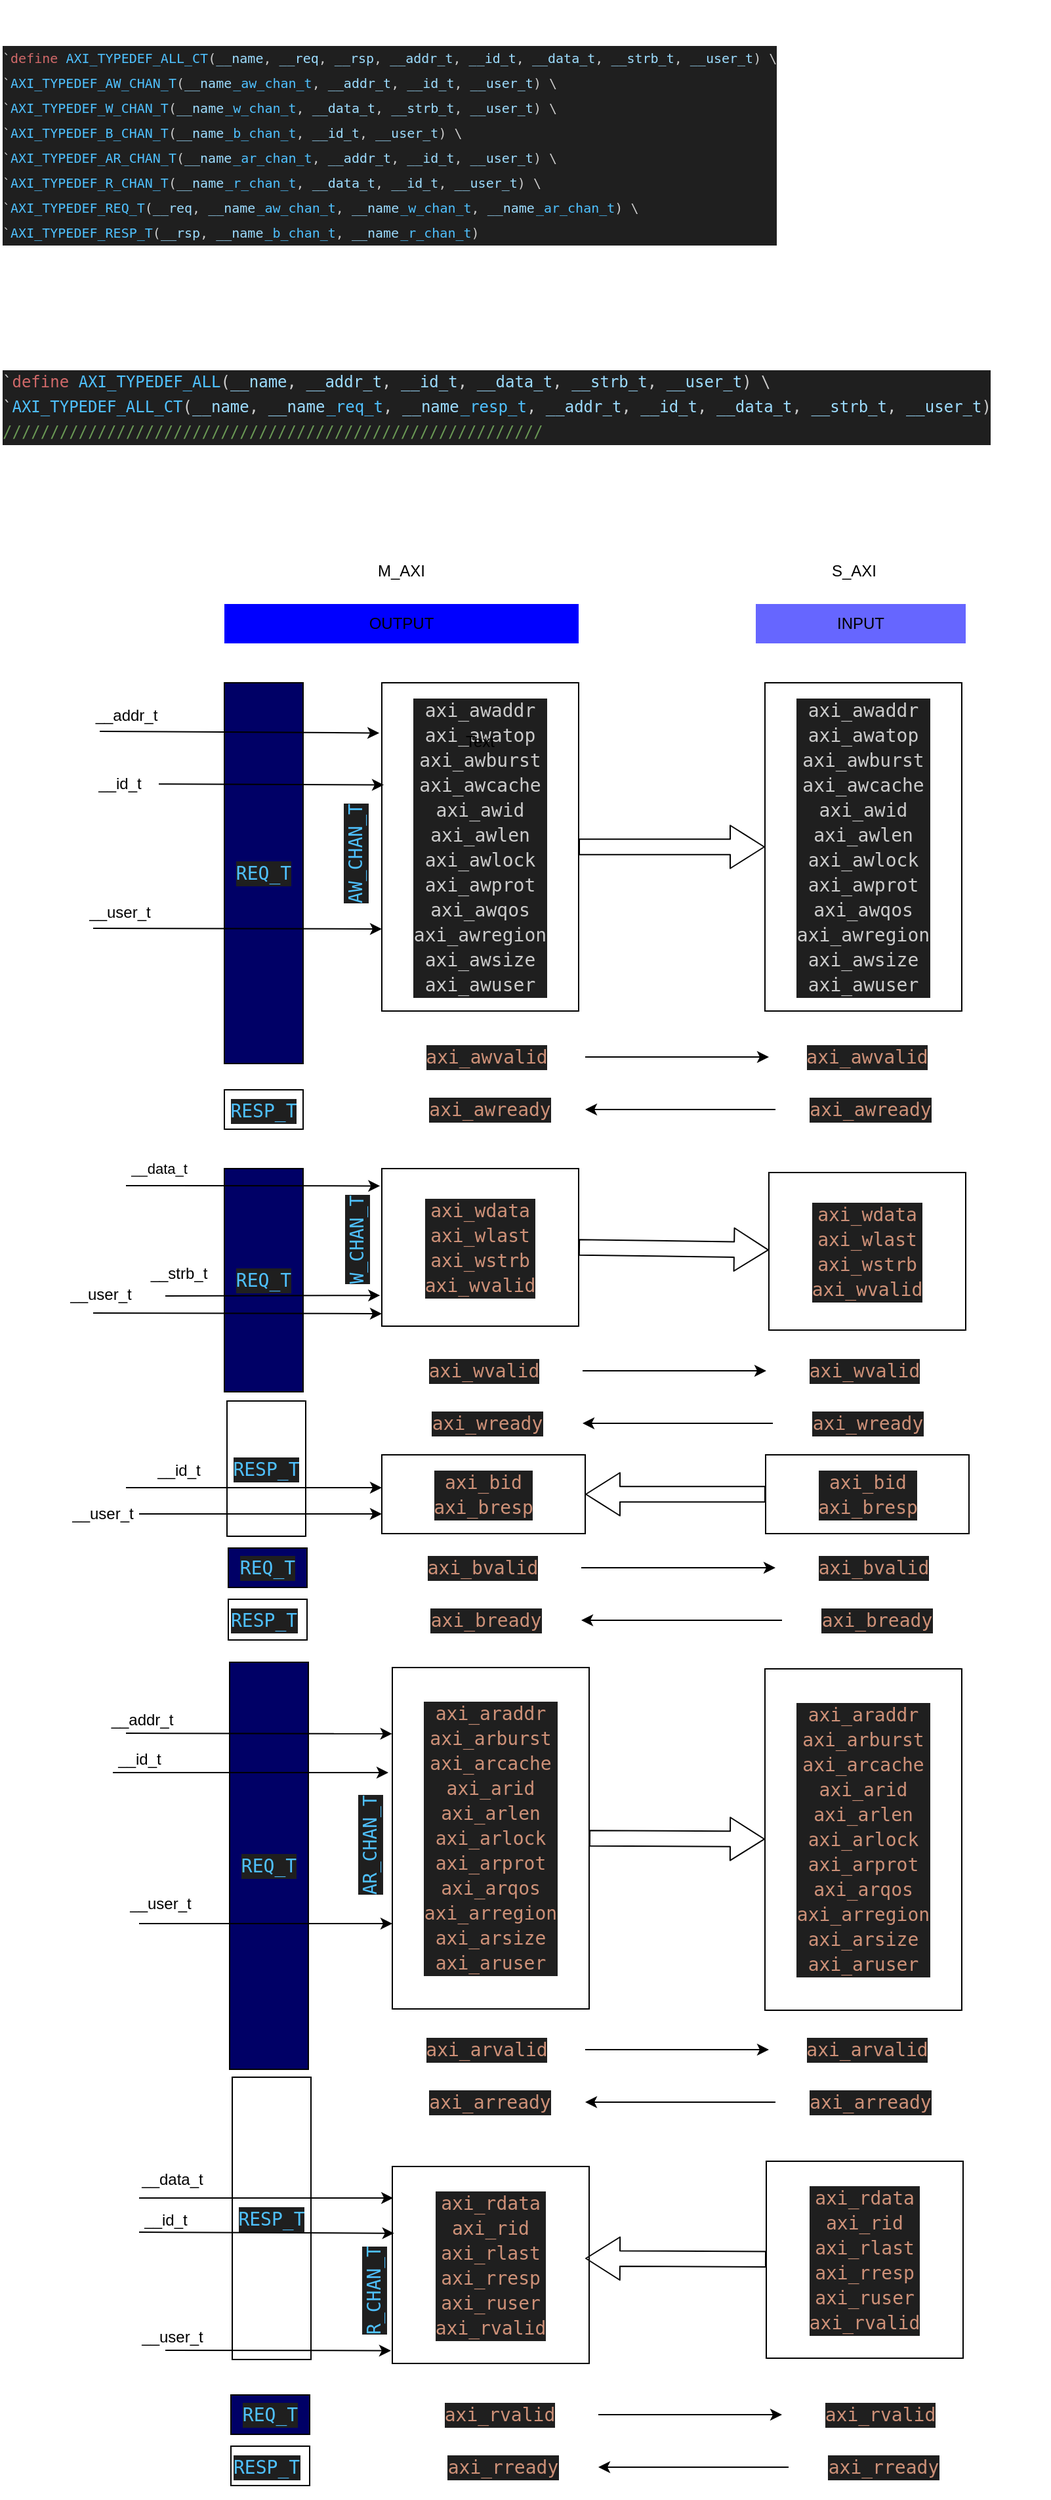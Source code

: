 <mxfile>
    <diagram id="aaCwFQ8-ArP40y1Mnge1" name="Page-1">
        <mxGraphModel dx="1084" dy="1969" grid="1" gridSize="10" guides="1" tooltips="1" connect="1" arrows="1" fold="1" page="1" pageScale="1" pageWidth="827" pageHeight="1169" math="0" shadow="0">
            <root>
                <mxCell id="0"/>
                <mxCell id="1" parent="0"/>
                <mxCell id="5" value="&lt;div style=&quot;color: rgb(204, 204, 204); background-color: rgb(31, 31, 31); font-family: &amp;quot;Droid Sans Mono&amp;quot;, &amp;quot;monospace&amp;quot;, monospace; font-size: 14px; line-height: 19px;&quot;&gt;&lt;div&gt;&lt;span style=&quot;color: #ce9178;&quot;&gt;axi_araddr&lt;/span&gt;&lt;/div&gt;&lt;div&gt;&lt;span style=&quot;color: #ce9178;&quot;&gt;axi_arburst&lt;/span&gt;&lt;/div&gt;&lt;div&gt;&lt;span style=&quot;color: #ce9178;&quot;&gt;axi_arcache&lt;/span&gt;&lt;/div&gt;&lt;div&gt;&lt;span style=&quot;color: #ce9178;&quot;&gt;axi_arid&lt;/span&gt;&lt;/div&gt;&lt;div&gt;&lt;span style=&quot;color: #ce9178;&quot;&gt;axi_arlen&lt;/span&gt;&lt;/div&gt;&lt;div&gt;&lt;span style=&quot;color: #ce9178;&quot;&gt;axi_arlock&lt;/span&gt;&lt;/div&gt;&lt;div&gt;&lt;span style=&quot;color: #ce9178;&quot;&gt;axi_arprot&lt;/span&gt;&lt;/div&gt;&lt;div&gt;&lt;span style=&quot;color: #ce9178;&quot;&gt;axi_arqos&lt;/span&gt;&lt;/div&gt;&lt;div&gt;&lt;span style=&quot;color: #ce9178;&quot;&gt;axi_arregion&lt;/span&gt;&lt;/div&gt;&lt;div&gt;&lt;span style=&quot;color: #ce9178;&quot;&gt;axi_arsize&lt;/span&gt;&lt;/div&gt;&lt;div&gt;&lt;span style=&quot;color: #ce9178;&quot;&gt;axi_aruser&lt;/span&gt;&lt;/div&gt;&lt;/div&gt;" style="text;html=1;strokeColor=default;fillColor=none;align=center;verticalAlign=middle;whiteSpace=wrap;rounded=0;fontColor=#FFFFFF;" parent="1" vertex="1">
                    <mxGeometry x="313" y="770" width="150" height="260" as="geometry"/>
                </mxCell>
                <mxCell id="8" value="&lt;div style=&quot;color: rgb(204, 204, 204); background-color: rgb(31, 31, 31); font-family: &amp;quot;Droid Sans Mono&amp;quot;, &amp;quot;monospace&amp;quot;, monospace; font-weight: normal; font-size: 14px; line-height: 19px;&quot;&gt;&lt;div&gt;&lt;span style=&quot;color: #4fc1ff;&quot;&gt;AR_CHAN_T&lt;/span&gt;&lt;/div&gt;&lt;/div&gt;" style="text;whiteSpace=wrap;html=1;fontColor=#FF8000;rotation=-90;" parent="1" vertex="1">
                    <mxGeometry x="245" y="870" width="110" height="40" as="geometry"/>
                </mxCell>
                <mxCell id="9" value="&lt;div style=&quot;color: rgb(204, 204, 204); background-color: rgb(31, 31, 31); font-family: &amp;quot;Droid Sans Mono&amp;quot;, &amp;quot;monospace&amp;quot;, monospace; font-size: 14px; line-height: 19px;&quot;&gt;&lt;div&gt;&lt;span style=&quot;color: #ce9178;&quot;&gt;axi_rdata&lt;/span&gt;&lt;/div&gt;&lt;div&gt;&lt;span style=&quot;color: #ce9178;&quot;&gt;axi_rid&lt;/span&gt;&lt;/div&gt;&lt;div&gt;&lt;span style=&quot;color: #ce9178;&quot;&gt;axi_rlast&lt;/span&gt;&lt;/div&gt;&lt;div&gt;&lt;span style=&quot;color: #ce9178;&quot;&gt;axi_rresp&lt;/span&gt;&lt;/div&gt;&lt;div&gt;&lt;span style=&quot;color: #ce9178;&quot;&gt;axi_ruser&lt;/span&gt;&lt;/div&gt;&lt;div&gt;&lt;span style=&quot;color: #ce9178;&quot;&gt;axi_rvalid&lt;/span&gt;&lt;/div&gt;&lt;/div&gt;" style="text;html=1;strokeColor=default;fillColor=none;align=center;verticalAlign=middle;whiteSpace=wrap;rounded=0;fontColor=#FF8000;" parent="1" vertex="1">
                    <mxGeometry x="313" y="1150" width="150" height="150" as="geometry"/>
                </mxCell>
                <mxCell id="13" value="" style="shape=flexArrow;endArrow=classic;html=1;fontColor=#FF8000;width=11.765;endSize=8.329;exitX=1;exitY=0.5;exitDx=0;exitDy=0;" parent="1" source="5" target="71" edge="1">
                    <mxGeometry width="50" height="50" relative="1" as="geometry">
                        <mxPoint x="463" y="889.41" as="sourcePoint"/>
                        <mxPoint x="533" y="889.41" as="targetPoint"/>
                    </mxGeometry>
                </mxCell>
                <mxCell id="14" value="" style="shape=flexArrow;endArrow=classic;html=1;fontColor=#FF8000;width=11.765;endSize=8.329;" parent="1" source="82" edge="1">
                    <mxGeometry width="50" height="50" relative="1" as="geometry">
                        <mxPoint x="533" y="1224" as="sourcePoint"/>
                        <mxPoint x="460" y="1220" as="targetPoint"/>
                    </mxGeometry>
                </mxCell>
                <mxCell id="17" value="&lt;div style=&quot;color: rgb(204, 204, 204); background-color: rgb(31, 31, 31); font-family: &amp;quot;Droid Sans Mono&amp;quot;, &amp;quot;monospace&amp;quot;, monospace; font-size: 14px; line-height: 19px;&quot;&gt;&lt;div style=&quot;line-height: 19px;&quot;&gt;axi_awaddr&lt;/div&gt;&lt;div style=&quot;line-height: 19px;&quot;&gt;axi_awatop&lt;br&gt;&lt;/div&gt;&lt;div style=&quot;line-height: 19px;&quot;&gt;axi_awburst&lt;/div&gt;&lt;div style=&quot;line-height: 19px;&quot;&gt;axi_awcache&lt;/div&gt;&lt;div style=&quot;line-height: 19px;&quot;&gt;axi_awid&lt;/div&gt;&lt;div style=&quot;line-height: 19px;&quot;&gt;axi_awlen&lt;/div&gt;&lt;div style=&quot;line-height: 19px;&quot;&gt;axi_awlock&lt;/div&gt;&lt;div style=&quot;line-height: 19px;&quot;&gt;axi_awprot&lt;/div&gt;&lt;div style=&quot;line-height: 19px;&quot;&gt;axi_awqos&lt;/div&gt;&lt;div style=&quot;line-height: 19px;&quot;&gt;axi_awregion&lt;/div&gt;&lt;div style=&quot;line-height: 19px;&quot;&gt;axi_awsize&lt;/div&gt;&lt;div style=&quot;line-height: 19px;&quot;&gt;axi_awuser&lt;/div&gt;&lt;/div&gt;" style="text;html=1;strokeColor=default;fillColor=none;align=center;verticalAlign=middle;whiteSpace=wrap;rounded=0;fontColor=#FFFFFF;" parent="1" vertex="1">
                    <mxGeometry x="597" y="20" width="150" height="250" as="geometry"/>
                </mxCell>
                <mxCell id="3" value="&lt;div style=&quot;color: rgb(204, 204, 204); background-color: rgb(31, 31, 31); font-family: &amp;quot;Droid Sans Mono&amp;quot;, &amp;quot;monospace&amp;quot;, monospace; font-size: 14px; line-height: 19px;&quot;&gt;&lt;div style=&quot;line-height: 19px;&quot;&gt;axi_awaddr&lt;/div&gt;&lt;div style=&quot;line-height: 19px;&quot;&gt;axi_awatop&lt;br&gt;&lt;/div&gt;&lt;div style=&quot;line-height: 19px;&quot;&gt;axi_awburst&lt;/div&gt;&lt;div style=&quot;line-height: 19px;&quot;&gt;axi_awcache&lt;/div&gt;&lt;div style=&quot;line-height: 19px;&quot;&gt;axi_awid&lt;/div&gt;&lt;div style=&quot;line-height: 19px;&quot;&gt;axi_awlen&lt;/div&gt;&lt;div style=&quot;line-height: 19px;&quot;&gt;axi_awlock&lt;/div&gt;&lt;div style=&quot;line-height: 19px;&quot;&gt;axi_awprot&lt;/div&gt;&lt;div style=&quot;line-height: 19px;&quot;&gt;axi_awqos&lt;/div&gt;&lt;div style=&quot;line-height: 19px;&quot;&gt;axi_awregion&lt;/div&gt;&lt;div style=&quot;line-height: 19px;&quot;&gt;axi_awsize&lt;/div&gt;&lt;div style=&quot;line-height: 19px;&quot;&gt;axi_awuser&lt;/div&gt;&lt;/div&gt;" style="text;html=1;strokeColor=default;fillColor=none;align=center;verticalAlign=middle;whiteSpace=wrap;rounded=0;fontColor=#FFFFFF;" parent="1" vertex="1">
                    <mxGeometry x="305" y="20" width="150" height="250" as="geometry"/>
                </mxCell>
                <mxCell id="6" value="&lt;div style=&quot;color: rgb(204, 204, 204); background-color: rgb(31, 31, 31); font-family: &amp;quot;Droid Sans Mono&amp;quot;, &amp;quot;monospace&amp;quot;, monospace; font-size: 14px; line-height: 19px;&quot;&gt;&lt;span style=&quot;color: #4fc1ff;&quot;&gt;AW_CHAN_T&lt;/span&gt;&lt;/div&gt;" style="text;html=1;strokeColor=none;fillColor=none;align=center;verticalAlign=middle;whiteSpace=wrap;rounded=0;fontColor=#FF8000;rotation=-90;" parent="1" vertex="1">
                    <mxGeometry x="235" y="135" width="100" height="30" as="geometry"/>
                </mxCell>
                <mxCell id="11" value="" style="shape=flexArrow;endArrow=classic;html=1;fontColor=#FF8000;width=11.765;endSize=8.329;entryX=0;entryY=0.5;entryDx=0;entryDy=0;exitX=1;exitY=0.5;exitDx=0;exitDy=0;" parent="1" source="3" target="17" edge="1">
                    <mxGeometry width="50" height="50" relative="1" as="geometry">
                        <mxPoint x="455" y="149.41" as="sourcePoint"/>
                        <mxPoint x="525" y="149.41" as="targetPoint"/>
                    </mxGeometry>
                </mxCell>
                <mxCell id="25" value="" style="group" parent="1" vertex="1" connectable="0">
                    <mxGeometry x="310" y="290" width="150" height="70" as="geometry"/>
                </mxCell>
                <mxCell id="21" value="&lt;div style=&quot;color: rgb(204, 204, 204); background-color: rgb(31, 31, 31); font-family: &amp;quot;Droid Sans Mono&amp;quot;, &amp;quot;monospace&amp;quot;, monospace; font-size: 14px; line-height: 19px;&quot;&gt;&lt;div&gt;&lt;span style=&quot;color: #ce9178;&quot;&gt;axi_awvalid&lt;/span&gt;&lt;/div&gt;&lt;/div&gt;" style="text;html=1;strokeColor=none;fillColor=none;align=center;verticalAlign=middle;whiteSpace=wrap;rounded=0;fontColor=#FF8000;" parent="25" vertex="1">
                    <mxGeometry width="150" height="30" as="geometry"/>
                </mxCell>
                <mxCell id="22" value="&lt;div style=&quot;color: rgb(204, 204, 204); background-color: rgb(31, 31, 31); font-family: &amp;quot;Droid Sans Mono&amp;quot;, &amp;quot;monospace&amp;quot;, monospace; font-size: 14px; line-height: 19px;&quot;&gt;&lt;div&gt;&lt;span style=&quot;color: rgb(206, 145, 120);&quot;&gt;axi_awready&lt;/span&gt;&lt;br&gt;&lt;/div&gt;&lt;/div&gt;" style="text;html=1;strokeColor=none;fillColor=none;align=center;verticalAlign=middle;whiteSpace=wrap;rounded=0;fontColor=#FF8000;" parent="25" vertex="1">
                    <mxGeometry x="5" y="40" width="145" height="30" as="geometry"/>
                </mxCell>
                <mxCell id="29" value="" style="endArrow=classic;html=1;fontColor=#FF8000;entryX=0;entryY=0.5;entryDx=0;entryDy=0;exitX=1;exitY=0.5;exitDx=0;exitDy=0;" parent="1" source="21" target="27" edge="1">
                    <mxGeometry width="50" height="50" relative="1" as="geometry">
                        <mxPoint x="450" y="370" as="sourcePoint"/>
                        <mxPoint x="500" y="320" as="targetPoint"/>
                    </mxGeometry>
                </mxCell>
                <mxCell id="30" value="" style="endArrow=classic;html=1;fontColor=#FF8000;exitX=0;exitY=0.5;exitDx=0;exitDy=0;entryX=1;entryY=0.5;entryDx=0;entryDy=0;" parent="1" source="28" target="22" edge="1">
                    <mxGeometry width="50" height="50" relative="1" as="geometry">
                        <mxPoint x="450" y="370" as="sourcePoint"/>
                        <mxPoint x="500" y="320" as="targetPoint"/>
                    </mxGeometry>
                </mxCell>
                <mxCell id="27" value="&lt;div style=&quot;color: rgb(204, 204, 204); background-color: rgb(31, 31, 31); font-family: &amp;quot;Droid Sans Mono&amp;quot;, &amp;quot;monospace&amp;quot;, monospace; font-size: 14px; line-height: 19px;&quot;&gt;&lt;div&gt;&lt;span style=&quot;color: #ce9178;&quot;&gt;axi_awvalid&lt;/span&gt;&lt;/div&gt;&lt;/div&gt;" style="text;html=1;strokeColor=none;fillColor=none;align=center;verticalAlign=middle;whiteSpace=wrap;rounded=0;fontColor=#FF8000;" parent="1" vertex="1">
                    <mxGeometry x="600" y="290" width="150" height="30" as="geometry"/>
                </mxCell>
                <mxCell id="28" value="&lt;div style=&quot;color: rgb(204, 204, 204); background-color: rgb(31, 31, 31); font-family: &amp;quot;Droid Sans Mono&amp;quot;, &amp;quot;monospace&amp;quot;, monospace; font-size: 14px; line-height: 19px;&quot;&gt;&lt;div&gt;&lt;span style=&quot;color: rgb(206, 145, 120);&quot;&gt;axi_awready&lt;/span&gt;&lt;br&gt;&lt;/div&gt;&lt;/div&gt;" style="text;html=1;strokeColor=none;fillColor=none;align=center;verticalAlign=middle;whiteSpace=wrap;rounded=0;fontColor=#FF8000;" parent="1" vertex="1">
                    <mxGeometry x="605" y="330" width="145" height="30" as="geometry"/>
                </mxCell>
                <mxCell id="31" value="&lt;div style=&quot;color: rgb(204, 204, 204); background-color: rgb(31, 31, 31); font-family: &amp;quot;Droid Sans Mono&amp;quot;, &amp;quot;monospace&amp;quot;, monospace; font-size: 14px; line-height: 19px;&quot;&gt;&lt;span style=&quot;color: #4fc1ff;&quot;&gt;REQ_T&lt;/span&gt;&lt;/div&gt;" style="text;html=1;strokeColor=default;fillColor=#000066;align=center;verticalAlign=middle;whiteSpace=wrap;rounded=0;fontColor=#FF8000;" parent="1" vertex="1">
                    <mxGeometry x="185" y="20" width="60" height="290" as="geometry"/>
                </mxCell>
                <mxCell id="32" value="&lt;div style=&quot;color: rgb(204, 204, 204); background-color: rgb(31, 31, 31); font-family: &amp;quot;Droid Sans Mono&amp;quot;, &amp;quot;monospace&amp;quot;, monospace; font-weight: normal; font-size: 14px; line-height: 19px;&quot;&gt;&lt;div&gt;&lt;span style=&quot;color: #4fc1ff;&quot;&gt;RESP_T&lt;/span&gt;&lt;/div&gt;&lt;/div&gt;" style="text;whiteSpace=wrap;html=1;fontColor=#FF8000;strokeColor=default;align=center;" parent="1" vertex="1">
                    <mxGeometry x="185" y="330" width="60" height="30" as="geometry"/>
                </mxCell>
                <mxCell id="35" value="&lt;div style=&quot;color: rgb(204, 204, 204); background-color: rgb(31, 31, 31); font-family: &amp;quot;Droid Sans Mono&amp;quot;, &amp;quot;monospace&amp;quot;, monospace; font-size: 14px; line-height: 19px;&quot;&gt;&lt;div&gt;&lt;span style=&quot;color: #ce9178;&quot;&gt;axi_wdata&lt;/span&gt;&lt;/div&gt;&lt;div&gt;&lt;span style=&quot;color: #ce9178;&quot;&gt;axi_wlast&lt;/span&gt;&lt;/div&gt;&lt;div&gt;&lt;span style=&quot;color: #ce9178;&quot;&gt;axi_wstrb&lt;/span&gt;&lt;/div&gt;&lt;div&gt;&lt;span style=&quot;color: #ce9178;&quot;&gt;axi_wvalid&lt;/span&gt;&lt;/div&gt;&lt;/div&gt;" style="text;html=1;strokeColor=default;fillColor=none;align=center;verticalAlign=middle;whiteSpace=wrap;rounded=0;fontColor=#FFFFFF;" parent="1" vertex="1">
                    <mxGeometry x="600" y="393" width="150" height="120" as="geometry"/>
                </mxCell>
                <mxCell id="4" value="&lt;div style=&quot;color: rgb(204, 204, 204); background-color: rgb(31, 31, 31); font-family: &amp;quot;Droid Sans Mono&amp;quot;, &amp;quot;monospace&amp;quot;, monospace; font-size: 14px; line-height: 19px;&quot;&gt;&lt;div&gt;&lt;span style=&quot;color: #ce9178;&quot;&gt;axi_wdata&lt;/span&gt;&lt;/div&gt;&lt;div&gt;&lt;span style=&quot;color: #ce9178;&quot;&gt;axi_wlast&lt;/span&gt;&lt;/div&gt;&lt;div&gt;&lt;span style=&quot;color: #ce9178;&quot;&gt;axi_wstrb&lt;/span&gt;&lt;/div&gt;&lt;div&gt;&lt;span style=&quot;color: #ce9178;&quot;&gt;axi_wvalid&lt;/span&gt;&lt;/div&gt;&lt;/div&gt;" style="text;html=1;strokeColor=default;fillColor=none;align=center;verticalAlign=middle;whiteSpace=wrap;rounded=0;fontColor=#FFFFFF;" parent="1" vertex="1">
                    <mxGeometry x="305" y="390" width="150" height="120" as="geometry"/>
                </mxCell>
                <mxCell id="7" value="&lt;div style=&quot;color: rgb(204, 204, 204); background-color: rgb(31, 31, 31); font-family: &amp;quot;Droid Sans Mono&amp;quot;, &amp;quot;monospace&amp;quot;, monospace; font-size: 14px; line-height: 19px;&quot;&gt;&lt;span style=&quot;color: #4fc1ff;&quot;&gt;W_CHAN_T&lt;/span&gt;&lt;/div&gt;" style="text;html=1;strokeColor=none;fillColor=none;align=center;verticalAlign=middle;whiteSpace=wrap;rounded=0;fontColor=#FF8000;rotation=-90;" parent="1" vertex="1">
                    <mxGeometry x="256" y="429" width="60" height="30" as="geometry"/>
                </mxCell>
                <mxCell id="12" value="" style="shape=flexArrow;endArrow=classic;html=1;fontColor=#FF8000;width=11.765;endSize=8.329;exitX=1;exitY=0.5;exitDx=0;exitDy=0;" parent="1" source="4" target="35" edge="1">
                    <mxGeometry width="50" height="50" relative="1" as="geometry">
                        <mxPoint x="455" y="440.0" as="sourcePoint"/>
                        <mxPoint x="525" y="440.0" as="targetPoint"/>
                    </mxGeometry>
                </mxCell>
                <mxCell id="38" value="" style="group" parent="1" vertex="1" connectable="0">
                    <mxGeometry x="308" y="529" width="150" height="70" as="geometry"/>
                </mxCell>
                <mxCell id="39" value="&lt;div style=&quot;color: rgb(204, 204, 204); background-color: rgb(31, 31, 31); font-family: &amp;quot;Droid Sans Mono&amp;quot;, &amp;quot;monospace&amp;quot;, monospace; font-size: 14px; line-height: 19px;&quot;&gt;&lt;div&gt;&lt;span style=&quot;color: #ce9178;&quot;&gt;axi_wvalid&lt;/span&gt;&lt;/div&gt;&lt;/div&gt;" style="text;html=1;strokeColor=none;fillColor=none;align=center;verticalAlign=middle;whiteSpace=wrap;rounded=0;fontColor=#FF8000;" parent="38" vertex="1">
                    <mxGeometry width="150" height="30" as="geometry"/>
                </mxCell>
                <mxCell id="40" value="&lt;div style=&quot;color: rgb(204, 204, 204); background-color: rgb(31, 31, 31); font-family: &amp;quot;Droid Sans Mono&amp;quot;, &amp;quot;monospace&amp;quot;, monospace; font-size: 14px; line-height: 19px;&quot;&gt;&lt;div&gt;&lt;span style=&quot;color: rgb(206, 145, 120);&quot;&gt;axi_wready&lt;/span&gt;&lt;br&gt;&lt;/div&gt;&lt;/div&gt;" style="text;html=1;strokeColor=none;fillColor=none;align=center;verticalAlign=middle;whiteSpace=wrap;rounded=0;fontColor=#FF8000;" parent="38" vertex="1">
                    <mxGeometry x="5" y="40" width="145" height="30" as="geometry"/>
                </mxCell>
                <mxCell id="41" value="" style="endArrow=classic;html=1;fontColor=#FF8000;entryX=0;entryY=0.5;entryDx=0;entryDy=0;exitX=1;exitY=0.5;exitDx=0;exitDy=0;" parent="1" source="39" target="43" edge="1">
                    <mxGeometry width="50" height="50" relative="1" as="geometry">
                        <mxPoint x="448" y="609" as="sourcePoint"/>
                        <mxPoint x="498" y="559" as="targetPoint"/>
                    </mxGeometry>
                </mxCell>
                <mxCell id="42" value="" style="endArrow=classic;html=1;fontColor=#FF8000;exitX=0;exitY=0.5;exitDx=0;exitDy=0;entryX=1;entryY=0.5;entryDx=0;entryDy=0;" parent="1" source="44" target="40" edge="1">
                    <mxGeometry width="50" height="50" relative="1" as="geometry">
                        <mxPoint x="448" y="609" as="sourcePoint"/>
                        <mxPoint x="498" y="559" as="targetPoint"/>
                    </mxGeometry>
                </mxCell>
                <mxCell id="43" value="&lt;div style=&quot;color: rgb(204, 204, 204); background-color: rgb(31, 31, 31); font-family: &amp;quot;Droid Sans Mono&amp;quot;, &amp;quot;monospace&amp;quot;, monospace; font-size: 14px; line-height: 19px;&quot;&gt;&lt;div&gt;&lt;span style=&quot;color: #ce9178;&quot;&gt;axi_wvalid&lt;/span&gt;&lt;/div&gt;&lt;/div&gt;" style="text;html=1;strokeColor=none;fillColor=none;align=center;verticalAlign=middle;whiteSpace=wrap;rounded=0;fontColor=#FF8000;" parent="1" vertex="1">
                    <mxGeometry x="598" y="529" width="150" height="30" as="geometry"/>
                </mxCell>
                <mxCell id="44" value="&lt;div style=&quot;color: rgb(204, 204, 204); background-color: rgb(31, 31, 31); font-family: &amp;quot;Droid Sans Mono&amp;quot;, &amp;quot;monospace&amp;quot;, monospace; font-size: 14px; line-height: 19px;&quot;&gt;&lt;div&gt;&lt;span style=&quot;color: rgb(206, 145, 120);&quot;&gt;axi_wready&lt;/span&gt;&lt;br&gt;&lt;/div&gt;&lt;/div&gt;" style="text;html=1;strokeColor=none;fillColor=none;align=center;verticalAlign=middle;whiteSpace=wrap;rounded=0;fontColor=#FF8000;" parent="1" vertex="1">
                    <mxGeometry x="603" y="569" width="145" height="30" as="geometry"/>
                </mxCell>
                <mxCell id="45" value="&lt;div style=&quot;color: rgb(204, 204, 204); background-color: rgb(31, 31, 31); font-family: &amp;quot;Droid Sans Mono&amp;quot;, &amp;quot;monospace&amp;quot;, monospace; font-size: 14px; line-height: 19px;&quot;&gt;&lt;span style=&quot;color: #4fc1ff;&quot;&gt;REQ_T&lt;/span&gt;&lt;/div&gt;" style="text;html=1;strokeColor=default;fillColor=#000066;align=center;verticalAlign=middle;whiteSpace=wrap;rounded=0;fontColor=#FF8000;" parent="1" vertex="1">
                    <mxGeometry x="185" y="390" width="60" height="170" as="geometry"/>
                </mxCell>
                <mxCell id="46" value="&lt;div style=&quot;color: rgb(204, 204, 204); background-color: rgb(31, 31, 31); font-family: &amp;quot;Droid Sans Mono&amp;quot;, &amp;quot;monospace&amp;quot;, monospace; font-weight: normal; font-size: 14px; line-height: 19px;&quot;&gt;&lt;div&gt;&lt;span style=&quot;color: #4fc1ff;&quot;&gt;RESP_T&lt;/span&gt;&lt;/div&gt;&lt;/div&gt;" style="text;whiteSpace=wrap;html=1;fontColor=#FF8000;strokeColor=default;align=center;verticalAlign=middle;" parent="1" vertex="1">
                    <mxGeometry x="187" y="567" width="60" height="103" as="geometry"/>
                </mxCell>
                <mxCell id="56" value="" style="group;fillColor=none;" parent="1" vertex="1" connectable="0">
                    <mxGeometry x="240" y="679" width="515" height="79" as="geometry"/>
                </mxCell>
                <mxCell id="47" value="" style="group" parent="56" vertex="1" connectable="0">
                    <mxGeometry x="67" width="150" height="70" as="geometry"/>
                </mxCell>
                <mxCell id="48" value="&lt;div style=&quot;color: rgb(204, 204, 204); background-color: rgb(31, 31, 31); font-family: &amp;quot;Droid Sans Mono&amp;quot;, &amp;quot;monospace&amp;quot;, monospace; font-size: 14px; line-height: 19px;&quot;&gt;&lt;div&gt;&lt;span style=&quot;color: #ce9178;&quot;&gt;axi_bvalid&lt;/span&gt;&lt;/div&gt;&lt;/div&gt;" style="text;html=1;strokeColor=none;fillColor=none;align=center;verticalAlign=middle;whiteSpace=wrap;rounded=0;fontColor=#FF8000;" parent="47" vertex="1">
                    <mxGeometry width="150" height="30" as="geometry"/>
                </mxCell>
                <mxCell id="49" value="&lt;div style=&quot;color: rgb(204, 204, 204); background-color: rgb(31, 31, 31); font-family: &amp;quot;Droid Sans Mono&amp;quot;, &amp;quot;monospace&amp;quot;, monospace; font-size: 14px; line-height: 19px;&quot;&gt;&lt;div&gt;&lt;span style=&quot;color: rgb(206, 145, 120);&quot;&gt;axi_bready&lt;/span&gt;&lt;br&gt;&lt;/div&gt;&lt;/div&gt;" style="text;html=1;strokeColor=none;fillColor=none;align=center;verticalAlign=middle;whiteSpace=wrap;rounded=0;fontColor=#FF8000;" parent="47" vertex="1">
                    <mxGeometry x="5" y="40" width="145" height="30" as="geometry"/>
                </mxCell>
                <mxCell id="50" value="" style="endArrow=classic;html=1;fontColor=#FF8000;entryX=0;entryY=0.5;entryDx=0;entryDy=0;exitX=1;exitY=0.5;exitDx=0;exitDy=0;" parent="56" source="48" target="52" edge="1">
                    <mxGeometry width="50" height="50" relative="1" as="geometry">
                        <mxPoint x="215" y="80" as="sourcePoint"/>
                        <mxPoint x="265" y="30" as="targetPoint"/>
                    </mxGeometry>
                </mxCell>
                <mxCell id="51" value="" style="endArrow=classic;html=1;fontColor=#FF8000;exitX=0;exitY=0.5;exitDx=0;exitDy=0;entryX=1;entryY=0.5;entryDx=0;entryDy=0;" parent="56" source="53" target="49" edge="1">
                    <mxGeometry width="50" height="50" relative="1" as="geometry">
                        <mxPoint x="215" y="80" as="sourcePoint"/>
                        <mxPoint x="265" y="30" as="targetPoint"/>
                    </mxGeometry>
                </mxCell>
                <mxCell id="52" value="&lt;div style=&quot;color: rgb(204, 204, 204); background-color: rgb(31, 31, 31); font-family: &amp;quot;Droid Sans Mono&amp;quot;, &amp;quot;monospace&amp;quot;, monospace; font-size: 14px; line-height: 19px;&quot;&gt;&lt;div&gt;&lt;span style=&quot;color: #ce9178;&quot;&gt;axi_bvalid&lt;/span&gt;&lt;/div&gt;&lt;/div&gt;" style="text;html=1;strokeColor=none;fillColor=none;align=center;verticalAlign=middle;whiteSpace=wrap;rounded=0;fontColor=#FF8000;" parent="56" vertex="1">
                    <mxGeometry x="365" width="150" height="30" as="geometry"/>
                </mxCell>
                <mxCell id="53" value="&lt;div style=&quot;color: rgb(204, 204, 204); background-color: rgb(31, 31, 31); font-family: &amp;quot;Droid Sans Mono&amp;quot;, &amp;quot;monospace&amp;quot;, monospace; font-size: 14px; line-height: 19px;&quot;&gt;&lt;div&gt;&lt;span style=&quot;color: rgb(206, 145, 120);&quot;&gt;axi_bready&lt;/span&gt;&lt;br&gt;&lt;/div&gt;&lt;/div&gt;" style="text;html=1;strokeColor=none;fillColor=none;align=center;verticalAlign=middle;whiteSpace=wrap;rounded=0;fontColor=#FF8000;" parent="56" vertex="1">
                    <mxGeometry x="370" y="40" width="145" height="30" as="geometry"/>
                </mxCell>
                <mxCell id="54" value="&lt;div style=&quot;color: rgb(204, 204, 204); background-color: rgb(31, 31, 31); font-family: &amp;quot;Droid Sans Mono&amp;quot;, &amp;quot;monospace&amp;quot;, monospace; font-size: 14px; line-height: 19px;&quot;&gt;&lt;span style=&quot;color: #4fc1ff;&quot;&gt;REQ_T&lt;/span&gt;&lt;/div&gt;" style="text;html=1;strokeColor=default;fillColor=#000066;align=center;verticalAlign=middle;whiteSpace=wrap;rounded=0;fontColor=#FF8000;" parent="56" vertex="1">
                    <mxGeometry x="-52" width="60" height="30" as="geometry"/>
                </mxCell>
                <mxCell id="55" value="&lt;div style=&quot;color: rgb(204, 204, 204); background-color: rgb(31, 31, 31); font-family: &amp;quot;Droid Sans Mono&amp;quot;, &amp;quot;monospace&amp;quot;, monospace; font-weight: normal; font-size: 14px; line-height: 19px;&quot;&gt;&lt;div&gt;&lt;span style=&quot;color: #4fc1ff;&quot;&gt;RESP_T&lt;/span&gt;&lt;/div&gt;&lt;/div&gt;" style="text;whiteSpace=wrap;html=1;fontColor=#FF8000;strokeColor=default;" parent="56" vertex="1">
                    <mxGeometry x="-52" y="39" width="60" height="31" as="geometry"/>
                </mxCell>
                <mxCell id="57" value="&lt;div style=&quot;color: rgb(204, 204, 204); background-color: rgb(31, 31, 31); font-family: &amp;quot;Droid Sans Mono&amp;quot;, &amp;quot;monospace&amp;quot;, monospace; font-size: 14px; line-height: 19px;&quot;&gt;&lt;div&gt;&lt;span style=&quot;color: #ce9178;&quot;&gt;axi_bid&lt;/span&gt;&lt;/div&gt;&lt;div&gt;&lt;span style=&quot;color: #ce9178;&quot;&gt;axi_bresp&lt;/span&gt;&lt;/div&gt;&lt;/div&gt;" style="text;html=1;strokeColor=default;fillColor=none;align=center;verticalAlign=middle;whiteSpace=wrap;rounded=0;fontColor=#FF8000;" parent="1" vertex="1">
                    <mxGeometry x="305" y="608" width="155" height="60" as="geometry"/>
                </mxCell>
                <mxCell id="59" value="&lt;div style=&quot;color: rgb(204, 204, 204); background-color: rgb(31, 31, 31); font-family: &amp;quot;Droid Sans Mono&amp;quot;, &amp;quot;monospace&amp;quot;, monospace; font-size: 14px; line-height: 19px;&quot;&gt;&lt;div&gt;&lt;span style=&quot;color: #ce9178;&quot;&gt;axi_bid&lt;/span&gt;&lt;/div&gt;&lt;div&gt;&lt;span style=&quot;color: #ce9178;&quot;&gt;axi_bresp&lt;/span&gt;&lt;/div&gt;&lt;/div&gt;" style="text;html=1;strokeColor=default;fillColor=none;align=center;verticalAlign=middle;whiteSpace=wrap;rounded=0;fontColor=#FF8000;" parent="1" vertex="1">
                    <mxGeometry x="597.5" y="608" width="155" height="60" as="geometry"/>
                </mxCell>
                <mxCell id="60" value="" style="shape=flexArrow;endArrow=classic;html=1;fontColor=#FF8000;width=11.765;endSize=8.329;entryX=1;entryY=0.5;entryDx=0;entryDy=0;exitX=0;exitY=0.5;exitDx=0;exitDy=0;" parent="1" source="59" target="57" edge="1">
                    <mxGeometry width="50" height="50" relative="1" as="geometry">
                        <mxPoint x="550" y="637.41" as="sourcePoint"/>
                        <mxPoint x="480" y="637.82" as="targetPoint"/>
                    </mxGeometry>
                </mxCell>
                <mxCell id="61" value="" style="group" parent="1" vertex="1" connectable="0">
                    <mxGeometry x="235" y="1046" width="515" height="260" as="geometry"/>
                </mxCell>
                <mxCell id="62" value="" style="group" parent="61" vertex="1" connectable="0">
                    <mxGeometry x="75" width="150" height="70" as="geometry"/>
                </mxCell>
                <mxCell id="63" value="&lt;div style=&quot;color: rgb(204, 204, 204); background-color: rgb(31, 31, 31); font-family: &amp;quot;Droid Sans Mono&amp;quot;, &amp;quot;monospace&amp;quot;, monospace; font-size: 14px; line-height: 19px;&quot;&gt;&lt;div&gt;&lt;span style=&quot;color: #ce9178;&quot;&gt;axi_arvalid&lt;/span&gt;&lt;/div&gt;&lt;/div&gt;" style="text;html=1;strokeColor=none;fillColor=none;align=center;verticalAlign=middle;whiteSpace=wrap;rounded=0;fontColor=#FF8000;" parent="62" vertex="1">
                    <mxGeometry width="150" height="30" as="geometry"/>
                </mxCell>
                <mxCell id="64" value="&lt;div style=&quot;color: rgb(204, 204, 204); background-color: rgb(31, 31, 31); font-family: &amp;quot;Droid Sans Mono&amp;quot;, &amp;quot;monospace&amp;quot;, monospace; font-size: 14px; line-height: 19px;&quot;&gt;&lt;div&gt;&lt;span style=&quot;color: rgb(206, 145, 120);&quot;&gt;axi_arready&lt;/span&gt;&lt;br&gt;&lt;/div&gt;&lt;/div&gt;" style="text;html=1;strokeColor=none;fillColor=none;align=center;verticalAlign=middle;whiteSpace=wrap;rounded=0;fontColor=#FF8000;" parent="62" vertex="1">
                    <mxGeometry x="5" y="40" width="145" height="30" as="geometry"/>
                </mxCell>
                <mxCell id="65" value="" style="endArrow=classic;html=1;fontColor=#FF8000;entryX=0;entryY=0.5;entryDx=0;entryDy=0;exitX=1;exitY=0.5;exitDx=0;exitDy=0;" parent="61" source="63" target="67" edge="1">
                    <mxGeometry width="50" height="50" relative="1" as="geometry">
                        <mxPoint x="215" y="80" as="sourcePoint"/>
                        <mxPoint x="265" y="30" as="targetPoint"/>
                    </mxGeometry>
                </mxCell>
                <mxCell id="66" value="" style="endArrow=classic;html=1;fontColor=#FF8000;exitX=0;exitY=0.5;exitDx=0;exitDy=0;entryX=1;entryY=0.5;entryDx=0;entryDy=0;" parent="61" source="68" target="64" edge="1">
                    <mxGeometry width="50" height="50" relative="1" as="geometry">
                        <mxPoint x="215" y="80" as="sourcePoint"/>
                        <mxPoint x="265" y="30" as="targetPoint"/>
                    </mxGeometry>
                </mxCell>
                <mxCell id="67" value="&lt;div style=&quot;color: rgb(204, 204, 204); background-color: rgb(31, 31, 31); font-family: &amp;quot;Droid Sans Mono&amp;quot;, &amp;quot;monospace&amp;quot;, monospace; font-size: 14px; line-height: 19px;&quot;&gt;&lt;div&gt;&lt;span style=&quot;color: #ce9178;&quot;&gt;axi_arvalid&lt;/span&gt;&lt;/div&gt;&lt;/div&gt;" style="text;html=1;strokeColor=none;fillColor=none;align=center;verticalAlign=middle;whiteSpace=wrap;rounded=0;fontColor=#FF8000;" parent="61" vertex="1">
                    <mxGeometry x="365" width="150" height="30" as="geometry"/>
                </mxCell>
                <mxCell id="68" value="&lt;div style=&quot;color: rgb(204, 204, 204); background-color: rgb(31, 31, 31); font-family: &amp;quot;Droid Sans Mono&amp;quot;, &amp;quot;monospace&amp;quot;, monospace; font-size: 14px; line-height: 19px;&quot;&gt;&lt;div&gt;&lt;span style=&quot;color: rgb(206, 145, 120);&quot;&gt;axi_arready&lt;/span&gt;&lt;br&gt;&lt;/div&gt;&lt;/div&gt;" style="text;html=1;strokeColor=none;fillColor=none;align=center;verticalAlign=middle;whiteSpace=wrap;rounded=0;fontColor=#FF8000;" parent="61" vertex="1">
                    <mxGeometry x="370" y="40" width="145" height="30" as="geometry"/>
                </mxCell>
                <mxCell id="69" value="&lt;div style=&quot;color: rgb(204, 204, 204); background-color: rgb(31, 31, 31); font-family: &amp;quot;Droid Sans Mono&amp;quot;, &amp;quot;monospace&amp;quot;, monospace; font-size: 14px; line-height: 19px;&quot;&gt;&lt;span style=&quot;color: #4fc1ff;&quot;&gt;REQ_T&lt;/span&gt;&lt;/div&gt;" style="text;html=1;strokeColor=default;fillColor=#000066;align=center;verticalAlign=middle;whiteSpace=wrap;rounded=0;fontColor=#FF8000;" parent="61" vertex="1">
                    <mxGeometry x="-46" y="-280" width="60" height="310" as="geometry"/>
                </mxCell>
                <mxCell id="70" value="&lt;div style=&quot;color: rgb(204, 204, 204); background-color: rgb(31, 31, 31); font-family: &amp;quot;Droid Sans Mono&amp;quot;, &amp;quot;monospace&amp;quot;, monospace; font-weight: normal; font-size: 14px; line-height: 19px;&quot;&gt;&lt;div&gt;&lt;span style=&quot;color: #4fc1ff;&quot;&gt;RESP_T&lt;/span&gt;&lt;/div&gt;&lt;/div&gt;" style="text;whiteSpace=wrap;html=1;fontColor=#FF8000;strokeColor=default;verticalAlign=middle;align=center;" parent="61" vertex="1">
                    <mxGeometry x="-44" y="36" width="60" height="215" as="geometry"/>
                </mxCell>
                <mxCell id="10" value="&lt;div style=&quot;color: rgb(204, 204, 204); background-color: rgb(31, 31, 31); font-family: &amp;quot;Droid Sans Mono&amp;quot;, &amp;quot;monospace&amp;quot;, monospace; font-weight: normal; font-size: 14px; line-height: 19px;&quot;&gt;&lt;div&gt;&lt;span style=&quot;color: #4fc1ff;&quot;&gt;R_CHAN_T&lt;/span&gt;&lt;/div&gt;&lt;/div&gt;" style="text;whiteSpace=wrap;html=1;fontColor=#FF8000;rotation=-90;" parent="61" vertex="1">
                    <mxGeometry x="11.5" y="170.5" width="100" height="27" as="geometry"/>
                </mxCell>
                <mxCell id="71" value="&lt;div style=&quot;color: rgb(204, 204, 204); background-color: rgb(31, 31, 31); font-family: &amp;quot;Droid Sans Mono&amp;quot;, &amp;quot;monospace&amp;quot;, monospace; font-size: 14px; line-height: 19px;&quot;&gt;&lt;div&gt;&lt;span style=&quot;color: #ce9178;&quot;&gt;axi_araddr&lt;/span&gt;&lt;/div&gt;&lt;div&gt;&lt;span style=&quot;color: #ce9178;&quot;&gt;axi_arburst&lt;/span&gt;&lt;/div&gt;&lt;div&gt;&lt;span style=&quot;color: #ce9178;&quot;&gt;axi_arcache&lt;/span&gt;&lt;/div&gt;&lt;div&gt;&lt;span style=&quot;color: #ce9178;&quot;&gt;axi_arid&lt;/span&gt;&lt;/div&gt;&lt;div&gt;&lt;span style=&quot;color: #ce9178;&quot;&gt;axi_arlen&lt;/span&gt;&lt;/div&gt;&lt;div&gt;&lt;span style=&quot;color: #ce9178;&quot;&gt;axi_arlock&lt;/span&gt;&lt;/div&gt;&lt;div&gt;&lt;span style=&quot;color: #ce9178;&quot;&gt;axi_arprot&lt;/span&gt;&lt;/div&gt;&lt;div&gt;&lt;span style=&quot;color: #ce9178;&quot;&gt;axi_arqos&lt;/span&gt;&lt;/div&gt;&lt;div&gt;&lt;span style=&quot;color: #ce9178;&quot;&gt;axi_arregion&lt;/span&gt;&lt;/div&gt;&lt;div&gt;&lt;span style=&quot;color: #ce9178;&quot;&gt;axi_arsize&lt;/span&gt;&lt;/div&gt;&lt;div&gt;&lt;span style=&quot;color: #ce9178;&quot;&gt;axi_aruser&lt;/span&gt;&lt;/div&gt;&lt;/div&gt;" style="text;html=1;strokeColor=default;fillColor=none;align=center;verticalAlign=middle;whiteSpace=wrap;rounded=0;fontColor=#FFFFFF;" parent="1" vertex="1">
                    <mxGeometry x="597" y="771" width="150" height="260" as="geometry"/>
                </mxCell>
                <mxCell id="72" value="" style="group" parent="1" vertex="1" connectable="0">
                    <mxGeometry x="245" y="1324" width="515" height="79" as="geometry"/>
                </mxCell>
                <mxCell id="73" value="" style="group" parent="72" vertex="1" connectable="0">
                    <mxGeometry x="75" width="150" height="70" as="geometry"/>
                </mxCell>
                <mxCell id="74" value="&lt;div style=&quot;color: rgb(204, 204, 204); background-color: rgb(31, 31, 31); font-family: &amp;quot;Droid Sans Mono&amp;quot;, &amp;quot;monospace&amp;quot;, monospace; font-size: 14px; line-height: 19px;&quot;&gt;&lt;div&gt;&lt;span style=&quot;color: #ce9178;&quot;&gt;axi_rvalid&lt;/span&gt;&lt;/div&gt;&lt;/div&gt;" style="text;html=1;strokeColor=none;fillColor=none;align=center;verticalAlign=middle;whiteSpace=wrap;rounded=0;fontColor=#FF8000;" parent="73" vertex="1">
                    <mxGeometry width="150" height="30" as="geometry"/>
                </mxCell>
                <mxCell id="75" value="&lt;div style=&quot;color: rgb(204, 204, 204); background-color: rgb(31, 31, 31); font-family: &amp;quot;Droid Sans Mono&amp;quot;, &amp;quot;monospace&amp;quot;, monospace; font-size: 14px; line-height: 19px;&quot;&gt;&lt;div&gt;&lt;span style=&quot;color: rgb(206, 145, 120);&quot;&gt;axi_rready&lt;/span&gt;&lt;br&gt;&lt;/div&gt;&lt;/div&gt;" style="text;html=1;strokeColor=none;fillColor=none;align=center;verticalAlign=middle;whiteSpace=wrap;rounded=0;fontColor=#FF8000;" parent="73" vertex="1">
                    <mxGeometry x="5" y="40" width="145" height="30" as="geometry"/>
                </mxCell>
                <mxCell id="76" value="" style="endArrow=classic;html=1;fontColor=#FF8000;entryX=0;entryY=0.5;entryDx=0;entryDy=0;exitX=1;exitY=0.5;exitDx=0;exitDy=0;" parent="72" source="74" target="78" edge="1">
                    <mxGeometry width="50" height="50" relative="1" as="geometry">
                        <mxPoint x="215" y="80" as="sourcePoint"/>
                        <mxPoint x="265" y="30" as="targetPoint"/>
                    </mxGeometry>
                </mxCell>
                <mxCell id="77" value="" style="endArrow=classic;html=1;fontColor=#FF8000;exitX=0;exitY=0.5;exitDx=0;exitDy=0;entryX=1;entryY=0.5;entryDx=0;entryDy=0;" parent="72" source="79" target="75" edge="1">
                    <mxGeometry width="50" height="50" relative="1" as="geometry">
                        <mxPoint x="215" y="80" as="sourcePoint"/>
                        <mxPoint x="265" y="30" as="targetPoint"/>
                    </mxGeometry>
                </mxCell>
                <mxCell id="78" value="&lt;div style=&quot;color: rgb(204, 204, 204); background-color: rgb(31, 31, 31); font-family: &amp;quot;Droid Sans Mono&amp;quot;, &amp;quot;monospace&amp;quot;, monospace; font-size: 14px; line-height: 19px;&quot;&gt;&lt;div&gt;&lt;span style=&quot;color: #ce9178;&quot;&gt;axi_rvalid&lt;/span&gt;&lt;/div&gt;&lt;/div&gt;" style="text;html=1;strokeColor=none;fillColor=none;align=center;verticalAlign=middle;whiteSpace=wrap;rounded=0;fontColor=#FF8000;" parent="72" vertex="1">
                    <mxGeometry x="365" width="150" height="30" as="geometry"/>
                </mxCell>
                <mxCell id="79" value="&lt;div style=&quot;color: rgb(204, 204, 204); background-color: rgb(31, 31, 31); font-family: &amp;quot;Droid Sans Mono&amp;quot;, &amp;quot;monospace&amp;quot;, monospace; font-size: 14px; line-height: 19px;&quot;&gt;&lt;div&gt;&lt;span style=&quot;color: rgb(206, 145, 120);&quot;&gt;axi_rready&lt;/span&gt;&lt;br&gt;&lt;/div&gt;&lt;/div&gt;" style="text;html=1;strokeColor=none;fillColor=none;align=center;verticalAlign=middle;whiteSpace=wrap;rounded=0;fontColor=#FF8000;" parent="72" vertex="1">
                    <mxGeometry x="370" y="40" width="145" height="30" as="geometry"/>
                </mxCell>
                <mxCell id="80" value="&lt;div style=&quot;color: rgb(204, 204, 204); background-color: rgb(31, 31, 31); font-family: &amp;quot;Droid Sans Mono&amp;quot;, &amp;quot;monospace&amp;quot;, monospace; font-size: 14px; line-height: 19px;&quot;&gt;&lt;span style=&quot;color: #4fc1ff;&quot;&gt;REQ_T&lt;/span&gt;&lt;/div&gt;" style="text;html=1;strokeColor=default;fillColor=#000066;align=center;verticalAlign=middle;whiteSpace=wrap;rounded=0;fontColor=#FF8000;" parent="72" vertex="1">
                    <mxGeometry x="-55" width="60" height="30" as="geometry"/>
                </mxCell>
                <mxCell id="81" value="&lt;div style=&quot;color: rgb(204, 204, 204); background-color: rgb(31, 31, 31); font-family: &amp;quot;Droid Sans Mono&amp;quot;, &amp;quot;monospace&amp;quot;, monospace; font-weight: normal; font-size: 14px; line-height: 19px;&quot;&gt;&lt;div&gt;&lt;span style=&quot;color: #4fc1ff;&quot;&gt;RESP_T&lt;/span&gt;&lt;/div&gt;&lt;/div&gt;" style="text;whiteSpace=wrap;html=1;fontColor=#FF8000;strokeColor=default;" parent="72" vertex="1">
                    <mxGeometry x="-55" y="39" width="60" height="30" as="geometry"/>
                </mxCell>
                <mxCell id="82" value="&lt;div style=&quot;color: rgb(204, 204, 204); background-color: rgb(31, 31, 31); font-family: &amp;quot;Droid Sans Mono&amp;quot;, &amp;quot;monospace&amp;quot;, monospace; font-size: 14px; line-height: 19px;&quot;&gt;&lt;div&gt;&lt;span style=&quot;color: #ce9178;&quot;&gt;axi_rdata&lt;/span&gt;&lt;/div&gt;&lt;div&gt;&lt;span style=&quot;color: #ce9178;&quot;&gt;axi_rid&lt;/span&gt;&lt;/div&gt;&lt;div&gt;&lt;span style=&quot;color: #ce9178;&quot;&gt;axi_rlast&lt;/span&gt;&lt;/div&gt;&lt;div&gt;&lt;span style=&quot;color: #ce9178;&quot;&gt;axi_rresp&lt;/span&gt;&lt;/div&gt;&lt;div&gt;&lt;span style=&quot;color: #ce9178;&quot;&gt;axi_ruser&lt;/span&gt;&lt;/div&gt;&lt;div&gt;&lt;span style=&quot;color: #ce9178;&quot;&gt;axi_rvalid&lt;/span&gt;&lt;/div&gt;&lt;/div&gt;" style="text;html=1;strokeColor=default;fillColor=none;align=center;verticalAlign=middle;whiteSpace=wrap;rounded=0;fontColor=#FF8000;" parent="1" vertex="1">
                    <mxGeometry x="598" y="1146" width="150" height="150" as="geometry"/>
                </mxCell>
                <mxCell id="84" value="Text" style="text;html=1;strokeColor=none;fillColor=none;align=center;verticalAlign=middle;whiteSpace=wrap;rounded=0;" vertex="1" parent="1">
                    <mxGeometry x="350" y="50" width="60" height="30" as="geometry"/>
                </mxCell>
                <mxCell id="86" value="" style="group" vertex="1" connectable="0" parent="1">
                    <mxGeometry x="75" y="30" width="70" height="30" as="geometry"/>
                </mxCell>
                <mxCell id="83" value="" style="endArrow=classic;html=1;entryX=-0.013;entryY=0.153;entryDx=0;entryDy=0;entryPerimeter=0;" edge="1" parent="86" target="3">
                    <mxGeometry width="50" height="50" relative="1" as="geometry">
                        <mxPoint x="15" y="27" as="sourcePoint"/>
                        <mxPoint x="325" y="5" as="targetPoint"/>
                    </mxGeometry>
                </mxCell>
                <mxCell id="85" value="__addr_t" style="text;html=1;align=center;verticalAlign=middle;resizable=0;points=[];autosize=1;strokeColor=none;fillColor=none;" vertex="1" parent="86">
                    <mxGeometry width="70" height="30" as="geometry"/>
                </mxCell>
                <mxCell id="87" value="" style="group" vertex="1" connectable="0" parent="1">
                    <mxGeometry x="70" y="82" width="70" height="30" as="geometry"/>
                </mxCell>
                <mxCell id="89" value="__id_t" style="text;html=1;align=center;verticalAlign=middle;resizable=0;points=[];autosize=1;strokeColor=none;fillColor=none;" vertex="1" parent="87">
                    <mxGeometry x="5" width="60" height="30" as="geometry"/>
                </mxCell>
                <mxCell id="90" value="" style="group" vertex="1" connectable="0" parent="1">
                    <mxGeometry x="70" y="180" width="70" height="30" as="geometry"/>
                </mxCell>
                <mxCell id="91" value="" style="endArrow=classic;html=1;entryX=0;entryY=0.75;entryDx=0;entryDy=0;" edge="1" parent="90" target="3">
                    <mxGeometry width="50" height="50" relative="1" as="geometry">
                        <mxPoint x="15" y="27" as="sourcePoint"/>
                        <mxPoint x="325" y="5" as="targetPoint"/>
                    </mxGeometry>
                </mxCell>
                <mxCell id="92" value="__user_t" style="text;html=1;align=center;verticalAlign=middle;resizable=0;points=[];autosize=1;strokeColor=none;fillColor=none;" vertex="1" parent="90">
                    <mxGeometry width="70" height="30" as="geometry"/>
                </mxCell>
                <mxCell id="88" value="" style="endArrow=classic;html=1;entryX=0.01;entryY=0.311;entryDx=0;entryDy=0;entryPerimeter=0;" edge="1" parent="1" source="89" target="3">
                    <mxGeometry width="50" height="50" relative="1" as="geometry">
                        <mxPoint x="85" y="109" as="sourcePoint"/>
                        <mxPoint x="395" y="87" as="targetPoint"/>
                    </mxGeometry>
                </mxCell>
                <mxCell id="95" value="" style="endArrow=classic;html=1;entryX=-0.009;entryY=0.11;entryDx=0;entryDy=0;entryPerimeter=0;" edge="1" parent="1" target="4">
                    <mxGeometry relative="1" as="geometry">
                        <mxPoint x="110" y="403" as="sourcePoint"/>
                        <mxPoint x="210" y="420" as="targetPoint"/>
                    </mxGeometry>
                </mxCell>
                <mxCell id="96" value="__data_t" style="edgeLabel;resizable=0;html=1;align=center;verticalAlign=middle;strokeColor=default;fillColor=#000066;" connectable="0" vertex="1" parent="95">
                    <mxGeometry relative="1" as="geometry">
                        <mxPoint x="-72" y="-13" as="offset"/>
                    </mxGeometry>
                </mxCell>
                <mxCell id="97" value="" style="endArrow=classic;html=1;fontSize=12;entryX=-0.009;entryY=0.805;entryDx=0;entryDy=0;entryPerimeter=0;" edge="1" parent="1" target="4">
                    <mxGeometry relative="1" as="geometry">
                        <mxPoint x="140" y="487" as="sourcePoint"/>
                        <mxPoint x="430" y="400" as="targetPoint"/>
                    </mxGeometry>
                </mxCell>
                <mxCell id="98" value="__strb_t" style="edgeLabel;resizable=0;html=1;align=center;verticalAlign=middle;strokeColor=default;fontSize=12;fillColor=#000066;" connectable="0" vertex="1" parent="97">
                    <mxGeometry relative="1" as="geometry">
                        <mxPoint x="-72" y="-17" as="offset"/>
                    </mxGeometry>
                </mxCell>
                <mxCell id="99" value="" style="endArrow=classic;html=1;entryX=0;entryY=0.75;entryDx=0;entryDy=0;" edge="1" parent="1">
                    <mxGeometry width="50" height="50" relative="1" as="geometry">
                        <mxPoint x="85" y="500" as="sourcePoint"/>
                        <mxPoint x="305" y="500.5" as="targetPoint"/>
                    </mxGeometry>
                </mxCell>
                <mxCell id="101" value="__user_t" style="text;html=1;strokeColor=none;fillColor=none;align=center;verticalAlign=middle;whiteSpace=wrap;rounded=0;fontSize=12;" vertex="1" parent="1">
                    <mxGeometry x="61" y="471" width="60" height="30" as="geometry"/>
                </mxCell>
                <mxCell id="106" value="" style="endArrow=classic;html=1;fontSize=12;entryX=0;entryY=0.25;entryDx=0;entryDy=0;" edge="1" parent="1">
                    <mxGeometry relative="1" as="geometry">
                        <mxPoint x="110" y="633" as="sourcePoint"/>
                        <mxPoint x="305" y="633" as="targetPoint"/>
                        <Array as="points">
                            <mxPoint x="210" y="633"/>
                        </Array>
                    </mxGeometry>
                </mxCell>
                <mxCell id="107" value="__id_t" style="edgeLabel;resizable=0;html=1;align=center;verticalAlign=middle;strokeColor=default;fontSize=12;fillColor=#000066;" connectable="0" vertex="1" parent="106">
                    <mxGeometry relative="1" as="geometry">
                        <mxPoint x="-58" y="-13" as="offset"/>
                    </mxGeometry>
                </mxCell>
                <mxCell id="108" value="" style="endArrow=classic;html=1;fontSize=12;entryX=0;entryY=0.75;entryDx=0;entryDy=0;" edge="1" parent="1" target="57">
                    <mxGeometry relative="1" as="geometry">
                        <mxPoint x="120" y="653" as="sourcePoint"/>
                        <mxPoint x="290" y="590" as="targetPoint"/>
                    </mxGeometry>
                </mxCell>
                <mxCell id="109" value="__user_t" style="edgeLabel;resizable=0;html=1;align=center;verticalAlign=middle;strokeColor=default;fontSize=12;fillColor=#000066;" connectable="0" vertex="1" parent="108">
                    <mxGeometry relative="1" as="geometry">
                        <mxPoint x="-121" as="offset"/>
                    </mxGeometry>
                </mxCell>
                <mxCell id="110" value="" style="endArrow=classic;html=1;fontSize=12;entryX=-0.001;entryY=0.194;entryDx=0;entryDy=0;entryPerimeter=0;" edge="1" parent="1" target="5">
                    <mxGeometry relative="1" as="geometry">
                        <mxPoint x="110" y="820" as="sourcePoint"/>
                        <mxPoint x="350" y="820" as="targetPoint"/>
                    </mxGeometry>
                </mxCell>
                <mxCell id="111" value="__addr_t" style="edgeLabel;resizable=0;html=1;align=center;verticalAlign=middle;strokeColor=default;fontSize=12;fillColor=#000066;" connectable="0" vertex="1" parent="110">
                    <mxGeometry relative="1" as="geometry">
                        <mxPoint x="-90" y="-10" as="offset"/>
                    </mxGeometry>
                </mxCell>
                <mxCell id="112" value="" style="endArrow=classic;html=1;fontSize=12;" edge="1" parent="1">
                    <mxGeometry relative="1" as="geometry">
                        <mxPoint x="100" y="850" as="sourcePoint"/>
                        <mxPoint x="310" y="850" as="targetPoint"/>
                        <Array as="points">
                            <mxPoint x="200" y="850"/>
                        </Array>
                    </mxGeometry>
                </mxCell>
                <mxCell id="113" value="__id_t" style="edgeLabel;resizable=0;html=1;align=center;verticalAlign=middle;strokeColor=default;fontSize=12;fillColor=#000066;" connectable="0" vertex="1" parent="112">
                    <mxGeometry relative="1" as="geometry">
                        <mxPoint x="-85" y="-10" as="offset"/>
                    </mxGeometry>
                </mxCell>
                <mxCell id="114" value="" style="endArrow=classic;html=1;fontSize=12;entryX=0;entryY=0.75;entryDx=0;entryDy=0;" edge="1" parent="1" target="5">
                    <mxGeometry relative="1" as="geometry">
                        <mxPoint x="120" y="965" as="sourcePoint"/>
                        <mxPoint x="270" y="890" as="targetPoint"/>
                    </mxGeometry>
                </mxCell>
                <mxCell id="115" value="__user_t" style="edgeLabel;resizable=0;html=1;align=center;verticalAlign=middle;strokeColor=default;fontSize=12;fillColor=#000066;" connectable="0" vertex="1" parent="114">
                    <mxGeometry relative="1" as="geometry">
                        <mxPoint x="-81" y="-15" as="offset"/>
                    </mxGeometry>
                </mxCell>
                <mxCell id="116" value="" style="endArrow=classic;html=1;fontSize=12;entryX=0.004;entryY=0.16;entryDx=0;entryDy=0;entryPerimeter=0;" edge="1" parent="1" target="9">
                    <mxGeometry relative="1" as="geometry">
                        <mxPoint x="120" y="1174" as="sourcePoint"/>
                        <mxPoint x="270" y="1230" as="targetPoint"/>
                    </mxGeometry>
                </mxCell>
                <mxCell id="117" value="__data_t" style="edgeLabel;resizable=0;html=1;align=center;verticalAlign=middle;strokeColor=default;fontSize=12;fillColor=#000066;" connectable="0" vertex="1" parent="116">
                    <mxGeometry relative="1" as="geometry">
                        <mxPoint x="-72" y="-14" as="offset"/>
                    </mxGeometry>
                </mxCell>
                <mxCell id="118" value="" style="endArrow=classic;html=1;fontSize=12;entryX=0.009;entryY=0.339;entryDx=0;entryDy=0;entryPerimeter=0;" edge="1" parent="1" target="9">
                    <mxGeometry relative="1" as="geometry">
                        <mxPoint x="120" y="1200" as="sourcePoint"/>
                        <mxPoint x="270" y="1230" as="targetPoint"/>
                    </mxGeometry>
                </mxCell>
                <mxCell id="119" value="__id_t" style="edgeLabel;resizable=0;html=1;align=center;verticalAlign=middle;strokeColor=default;fontSize=12;fillColor=#000066;" connectable="0" vertex="1" parent="118">
                    <mxGeometry relative="1" as="geometry">
                        <mxPoint x="-77" y="-10" as="offset"/>
                    </mxGeometry>
                </mxCell>
                <mxCell id="120" value="" style="endArrow=classic;html=1;fontSize=12;entryX=-0.007;entryY=0.935;entryDx=0;entryDy=0;entryPerimeter=0;" edge="1" parent="1" target="9">
                    <mxGeometry relative="1" as="geometry">
                        <mxPoint x="140" y="1290" as="sourcePoint"/>
                        <mxPoint x="270" y="1220" as="targetPoint"/>
                    </mxGeometry>
                </mxCell>
                <mxCell id="121" value="__user_t" style="edgeLabel;resizable=0;html=1;align=center;verticalAlign=middle;strokeColor=default;fontSize=12;fillColor=#000066;" connectable="0" vertex="1" parent="120">
                    <mxGeometry relative="1" as="geometry">
                        <mxPoint x="-81" y="-10" as="offset"/>
                    </mxGeometry>
                </mxCell>
                <mxCell id="122" value="OUTPUT" style="text;html=1;strokeColor=none;fillColor=#0000FF;align=center;verticalAlign=middle;whiteSpace=wrap;rounded=0;fontSize=12;" vertex="1" parent="1">
                    <mxGeometry x="185" y="-40" width="270" height="30" as="geometry"/>
                </mxCell>
                <mxCell id="123" value="M_AXI" style="text;html=1;strokeColor=none;fillColor=none;align=center;verticalAlign=middle;whiteSpace=wrap;rounded=0;fontSize=12;" vertex="1" parent="1">
                    <mxGeometry x="185" y="-80" width="270" height="30" as="geometry"/>
                </mxCell>
                <mxCell id="124" value="INPUT" style="text;html=1;strokeColor=none;fillColor=#6666FF;align=center;verticalAlign=middle;whiteSpace=wrap;rounded=0;fontSize=12;" vertex="1" parent="1">
                    <mxGeometry x="590" y="-40" width="160" height="30" as="geometry"/>
                </mxCell>
                <mxCell id="125" value="S_AXI" style="text;html=1;strokeColor=none;fillColor=none;align=center;verticalAlign=middle;whiteSpace=wrap;rounded=0;fontSize=12;" vertex="1" parent="1">
                    <mxGeometry x="530" y="-80" width="270" height="30" as="geometry"/>
                </mxCell>
                <mxCell id="126" value="&lt;div style=&quot;color: rgb(204, 204, 204); background-color: rgb(31, 31, 31); font-family: &amp;quot;Droid Sans Mono&amp;quot;, &amp;quot;monospace&amp;quot;, monospace; font-size: 10px; line-height: 19px;&quot;&gt;&lt;div style=&quot;font-size: 12px;&quot;&gt;&lt;div style=&quot;line-height: 19px;&quot;&gt;&lt;div&gt;`&lt;span style=&quot;color: #d16969;&quot;&gt;define&lt;/span&gt; &lt;span style=&quot;color: #4fc1ff;&quot;&gt;AXI_TYPEDEF_ALL&lt;/span&gt;(&lt;span style=&quot;color: #9cdcfe;&quot;&gt;__name&lt;/span&gt;, &lt;span style=&quot;color: #9cdcfe;&quot;&gt;__addr_t&lt;/span&gt;, &lt;span style=&quot;color: #9cdcfe;&quot;&gt;__id_t&lt;/span&gt;, &lt;span style=&quot;color: #9cdcfe;&quot;&gt;__data_t&lt;/span&gt;, &lt;span style=&quot;color: #9cdcfe;&quot;&gt;__strb_t&lt;/span&gt;, &lt;span style=&quot;color: #9cdcfe;&quot;&gt;__user_t&lt;/span&gt;)                                \&lt;/div&gt;&lt;div&gt;  `&lt;span style=&quot;color: #4fc1ff;&quot;&gt;AXI_TYPEDEF_ALL_CT&lt;/span&gt;(&lt;span style=&quot;color: #9cdcfe;&quot;&gt;__name&lt;/span&gt;, &lt;span style=&quot;color: #9cdcfe;&quot;&gt;__name&lt;/span&gt;``&lt;span style=&quot;color: #4fc1ff;&quot;&gt;_req_t&lt;/span&gt;, &lt;span style=&quot;color: #9cdcfe;&quot;&gt;__name&lt;/span&gt;``&lt;span style=&quot;color: #4fc1ff;&quot;&gt;_resp_t&lt;/span&gt;, &lt;span style=&quot;color: #9cdcfe;&quot;&gt;__addr_t&lt;/span&gt;, &lt;span style=&quot;color: #9cdcfe;&quot;&gt;__id_t&lt;/span&gt;, &lt;span style=&quot;color: #9cdcfe;&quot;&gt;__data_t&lt;/span&gt;, &lt;span style=&quot;color: #9cdcfe;&quot;&gt;__strb_t&lt;/span&gt;, &lt;span style=&quot;color: #9cdcfe;&quot;&gt;__user_t&lt;/span&gt;)&lt;/div&gt;&lt;div&gt;&lt;span style=&quot;color: rgb(106, 153, 85);&quot;&gt;/////////////////////////////////////////////////////////&lt;/span&gt;&lt;/div&gt;&lt;/div&gt;&lt;/div&gt;&lt;/div&gt;" style="text;html=1;strokeColor=none;fillColor=none;align=left;verticalAlign=middle;whiteSpace=wrap;rounded=0;fontSize=10;" vertex="1" parent="1">
                    <mxGeometry x="14" y="-300" width="800" height="220" as="geometry"/>
                </mxCell>
                <mxCell id="127" value="&lt;div style=&quot;color: rgb(204, 204, 204); background-color: rgb(31, 31, 31); font-family: &amp;quot;Droid Sans Mono&amp;quot;, &amp;quot;monospace&amp;quot;, monospace; font-size: 10px; line-height: 19px;&quot;&gt;&lt;div style=&quot;font-size: 10px;&quot;&gt;`&lt;span style=&quot;color: rgb(209, 105, 105); font-size: 10px;&quot;&gt;define&lt;/span&gt; &lt;span style=&quot;color: rgb(79, 193, 255); font-size: 10px;&quot;&gt;AXI_TYPEDEF_ALL_CT&lt;/span&gt;(&lt;span style=&quot;color: rgb(156, 220, 254); font-size: 10px;&quot;&gt;__name&lt;/span&gt;, &lt;span style=&quot;color: rgb(156, 220, 254); font-size: 10px;&quot;&gt;__req&lt;/span&gt;, &lt;span style=&quot;color: rgb(156, 220, 254); font-size: 10px;&quot;&gt;__rsp&lt;/span&gt;, &lt;span style=&quot;color: rgb(156, 220, 254); font-size: 10px;&quot;&gt;__addr_t&lt;/span&gt;, &lt;span style=&quot;color: rgb(156, 220, 254); font-size: 10px;&quot;&gt;__id_t&lt;/span&gt;, &lt;span style=&quot;color: rgb(156, 220, 254); font-size: 10px;&quot;&gt;__data_t&lt;/span&gt;, &lt;span style=&quot;color: rgb(156, 220, 254); font-size: 10px;&quot;&gt;__strb_t&lt;/span&gt;, &lt;span style=&quot;color: rgb(156, 220, 254); font-size: 10px;&quot;&gt;__user_t&lt;/span&gt;) \&lt;/div&gt;&lt;div style=&quot;font-size: 10px;&quot;&gt;  `&lt;span style=&quot;color: rgb(79, 193, 255); font-size: 10px;&quot;&gt;AXI_TYPEDEF_AW_CHAN_T&lt;/span&gt;(&lt;span style=&quot;color: rgb(156, 220, 254); font-size: 10px;&quot;&gt;__name&lt;/span&gt;``&lt;span style=&quot;color: rgb(79, 193, 255); font-size: 10px;&quot;&gt;_aw_chan_t&lt;/span&gt;, &lt;span style=&quot;color: rgb(156, 220, 254); font-size: 10px;&quot;&gt;__addr_t&lt;/span&gt;, &lt;span style=&quot;color: rgb(156, 220, 254); font-size: 10px;&quot;&gt;__id_t&lt;/span&gt;, &lt;span style=&quot;color: rgb(156, 220, 254); font-size: 10px;&quot;&gt;__user_t&lt;/span&gt;)                         \&lt;/div&gt;&lt;div style=&quot;font-size: 10px;&quot;&gt;  `&lt;span style=&quot;color: rgb(79, 193, 255); font-size: 10px;&quot;&gt;AXI_TYPEDEF_W_CHAN_T&lt;/span&gt;(&lt;span style=&quot;color: rgb(156, 220, 254); font-size: 10px;&quot;&gt;__name&lt;/span&gt;``&lt;span style=&quot;color: rgb(79, 193, 255); font-size: 10px;&quot;&gt;_w_chan_t&lt;/span&gt;, &lt;span style=&quot;color: rgb(156, 220, 254); font-size: 10px;&quot;&gt;__data_t&lt;/span&gt;, &lt;span style=&quot;color: rgb(156, 220, 254); font-size: 10px;&quot;&gt;__strb_t&lt;/span&gt;, &lt;span style=&quot;color: rgb(156, 220, 254); font-size: 10px;&quot;&gt;__user_t&lt;/span&gt;)                         \&lt;/div&gt;&lt;div style=&quot;font-size: 10px;&quot;&gt;  `&lt;span style=&quot;color: rgb(79, 193, 255); font-size: 10px;&quot;&gt;AXI_TYPEDEF_B_CHAN_T&lt;/span&gt;(&lt;span style=&quot;color: rgb(156, 220, 254); font-size: 10px;&quot;&gt;__name&lt;/span&gt;``&lt;span style=&quot;color: rgb(79, 193, 255); font-size: 10px;&quot;&gt;_b_chan_t&lt;/span&gt;, &lt;span style=&quot;color: rgb(156, 220, 254); font-size: 10px;&quot;&gt;__id_t&lt;/span&gt;, &lt;span style=&quot;color: rgb(156, 220, 254); font-size: 10px;&quot;&gt;__user_t&lt;/span&gt;)                                     \&lt;/div&gt;&lt;div style=&quot;font-size: 10px;&quot;&gt;  `&lt;span style=&quot;color: rgb(79, 193, 255); font-size: 10px;&quot;&gt;AXI_TYPEDEF_AR_CHAN_T&lt;/span&gt;(&lt;span style=&quot;color: rgb(156, 220, 254); font-size: 10px;&quot;&gt;__name&lt;/span&gt;``&lt;span style=&quot;color: rgb(79, 193, 255); font-size: 10px;&quot;&gt;_ar_chan_t&lt;/span&gt;, &lt;span style=&quot;color: rgb(156, 220, 254); font-size: 10px;&quot;&gt;__addr_t&lt;/span&gt;, &lt;span style=&quot;color: rgb(156, 220, 254); font-size: 10px;&quot;&gt;__id_t&lt;/span&gt;, &lt;span style=&quot;color: rgb(156, 220, 254); font-size: 10px;&quot;&gt;__user_t&lt;/span&gt;)                         \&lt;/div&gt;&lt;div style=&quot;font-size: 10px;&quot;&gt;  `&lt;span style=&quot;color: rgb(79, 193, 255); font-size: 10px;&quot;&gt;AXI_TYPEDEF_R_CHAN_T&lt;/span&gt;(&lt;span style=&quot;color: rgb(156, 220, 254); font-size: 10px;&quot;&gt;__name&lt;/span&gt;``&lt;span style=&quot;color: rgb(79, 193, 255); font-size: 10px;&quot;&gt;_r_chan_t&lt;/span&gt;, &lt;span style=&quot;color: rgb(156, 220, 254); font-size: 10px;&quot;&gt;__data_t&lt;/span&gt;, &lt;span style=&quot;color: rgb(156, 220, 254); font-size: 10px;&quot;&gt;__id_t&lt;/span&gt;, &lt;span style=&quot;color: rgb(156, 220, 254); font-size: 10px;&quot;&gt;__user_t&lt;/span&gt;)                           \&lt;/div&gt;&lt;div style=&quot;font-size: 10px;&quot;&gt;  `&lt;span style=&quot;color: rgb(79, 193, 255); font-size: 10px;&quot;&gt;AXI_TYPEDEF_REQ_T&lt;/span&gt;(&lt;span style=&quot;color: rgb(156, 220, 254); font-size: 10px;&quot;&gt;__req&lt;/span&gt;, &lt;span style=&quot;color: rgb(156, 220, 254); font-size: 10px;&quot;&gt;__name&lt;/span&gt;``&lt;span style=&quot;color: rgb(79, 193, 255); font-size: 10px;&quot;&gt;_aw_chan_t&lt;/span&gt;, &lt;span style=&quot;color: rgb(156, 220, 254); font-size: 10px;&quot;&gt;__name&lt;/span&gt;``&lt;span style=&quot;color: rgb(79, 193, 255); font-size: 10px;&quot;&gt;_w_chan_t&lt;/span&gt;, &lt;span style=&quot;color: rgb(156, 220, 254); font-size: 10px;&quot;&gt;__name&lt;/span&gt;``&lt;span style=&quot;color: rgb(79, 193, 255); font-size: 10px;&quot;&gt;_ar_chan_t&lt;/span&gt;)           \&lt;/div&gt;&lt;div style=&quot;font-size: 10px;&quot;&gt;  `&lt;span style=&quot;color: rgb(79, 193, 255); font-size: 10px;&quot;&gt;AXI_TYPEDEF_RESP_T&lt;/span&gt;(&lt;span style=&quot;color: rgb(156, 220, 254); font-size: 10px;&quot;&gt;__rsp&lt;/span&gt;, &lt;span style=&quot;color: rgb(156, 220, 254); font-size: 10px;&quot;&gt;__name&lt;/span&gt;``&lt;span style=&quot;color: rgb(79, 193, 255); font-size: 10px;&quot;&gt;_b_chan_t&lt;/span&gt;, &lt;span style=&quot;color: rgb(156, 220, 254); font-size: 10px;&quot;&gt;__name&lt;/span&gt;``&lt;span style=&quot;color: rgb(79, 193, 255); font-size: 10px;&quot;&gt;_r_chan_t&lt;/span&gt;)&lt;/div&gt;&lt;/div&gt;" style="text;html=1;strokeColor=none;fillColor=none;align=left;verticalAlign=middle;whiteSpace=wrap;rounded=0;fontSize=10;" vertex="1" parent="1">
                    <mxGeometry x="14" y="-500" width="800" height="220" as="geometry"/>
                </mxCell>
            </root>
        </mxGraphModel>
    </diagram>
</mxfile>